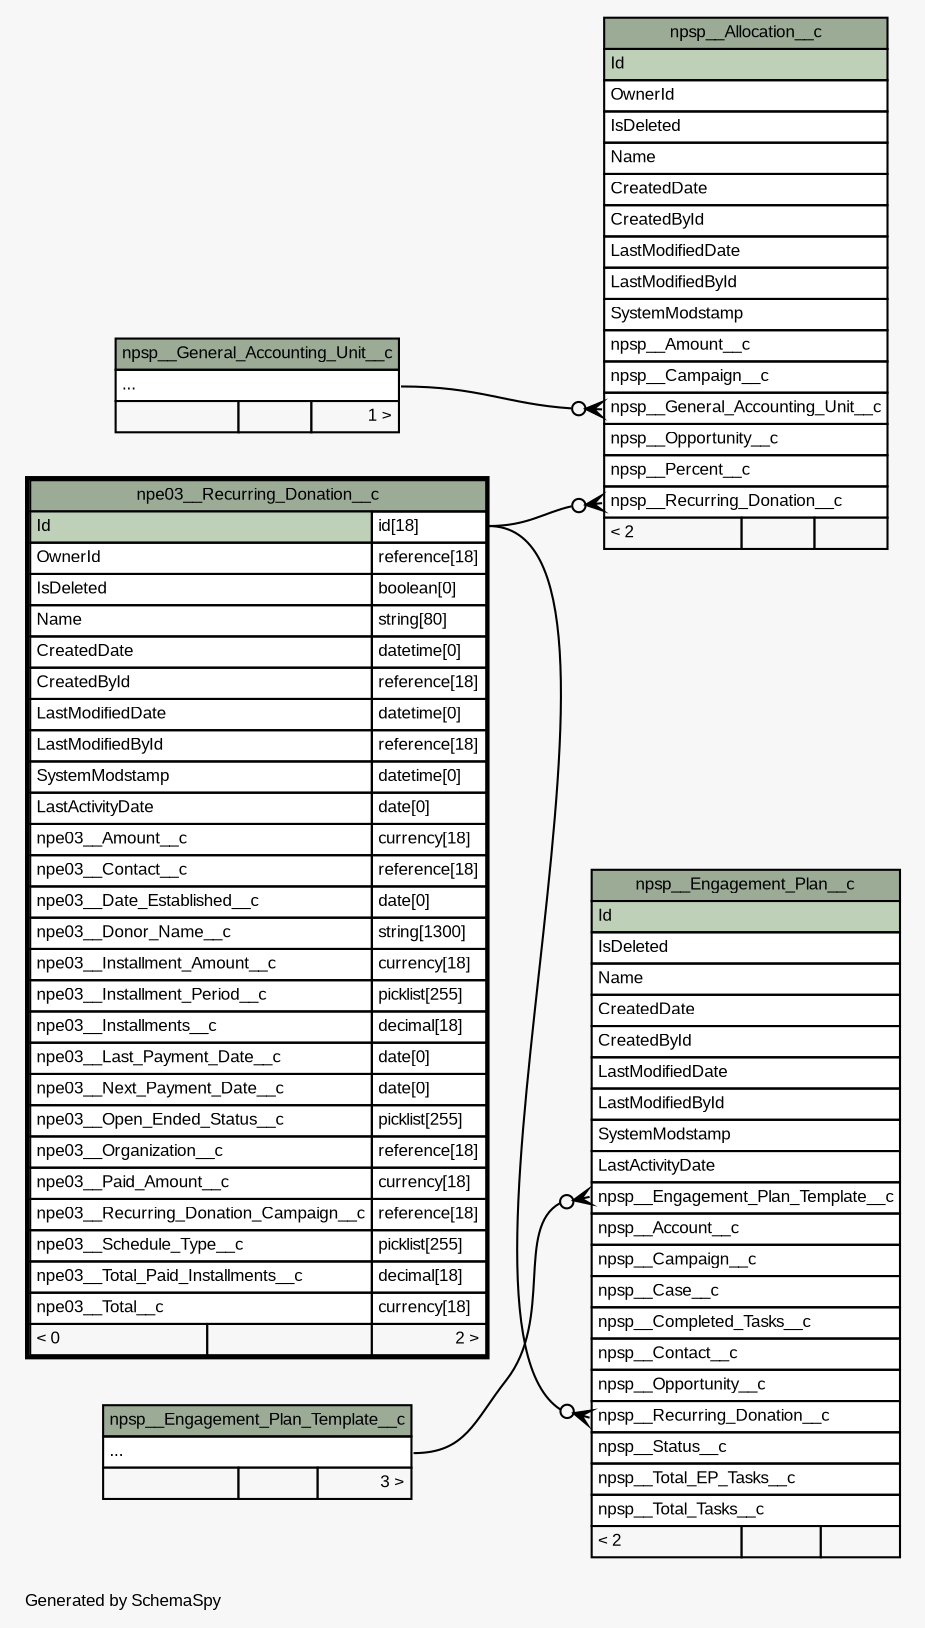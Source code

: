 // dot 2.40.1 on Mac OS X 10.12.6
// SchemaSpy rev 590
digraph "twoDegreesRelationshipsDiagram" {
  graph [
    rankdir="RL"
    bgcolor="#f7f7f7"
    label="\nGenerated by SchemaSpy"
    labeljust="l"
    nodesep="0.18"
    ranksep="0.46"
    fontname="Arial"
    fontsize="8"
  ];
  node [
    fontname="Arial"
    fontsize="8"
    shape="plaintext"
  ];
  edge [
    arrowsize="0.8"
  ];
  "npsp__Allocation__c":"npsp__General_Accounting_Unit__c":w -> "npsp__General_Accounting_Unit__c":"elipses":e [arrowhead=none dir=back arrowtail=crowodot];
  "npsp__Allocation__c":"npsp__Recurring_Donation__c":w -> "npe03__Recurring_Donation__c":"Id.type":e [arrowhead=none dir=back arrowtail=crowodot];
  "npsp__Engagement_Plan__c":"npsp__Engagement_Plan_Template__c":w -> "npsp__Engagement_Plan_Template__c":"elipses":e [arrowhead=none dir=back arrowtail=crowodot];
  "npsp__Engagement_Plan__c":"npsp__Recurring_Donation__c":w -> "npe03__Recurring_Donation__c":"Id.type":e [arrowhead=none dir=back arrowtail=crowodot];
  "npe03__Recurring_Donation__c" [
    label=<
    <TABLE BORDER="2" CELLBORDER="1" CELLSPACING="0" BGCOLOR="#ffffff">
      <TR><TD COLSPAN="3" BGCOLOR="#9bab96" ALIGN="CENTER">npe03__Recurring_Donation__c</TD></TR>
      <TR><TD PORT="Id" COLSPAN="2" BGCOLOR="#bed1b8" ALIGN="LEFT">Id</TD><TD PORT="Id.type" ALIGN="LEFT">id[18]</TD></TR>
      <TR><TD PORT="OwnerId" COLSPAN="2" ALIGN="LEFT">OwnerId</TD><TD PORT="OwnerId.type" ALIGN="LEFT">reference[18]</TD></TR>
      <TR><TD PORT="IsDeleted" COLSPAN="2" ALIGN="LEFT">IsDeleted</TD><TD PORT="IsDeleted.type" ALIGN="LEFT">boolean[0]</TD></TR>
      <TR><TD PORT="Name" COLSPAN="2" ALIGN="LEFT">Name</TD><TD PORT="Name.type" ALIGN="LEFT">string[80]</TD></TR>
      <TR><TD PORT="CreatedDate" COLSPAN="2" ALIGN="LEFT">CreatedDate</TD><TD PORT="CreatedDate.type" ALIGN="LEFT">datetime[0]</TD></TR>
      <TR><TD PORT="CreatedById" COLSPAN="2" ALIGN="LEFT">CreatedById</TD><TD PORT="CreatedById.type" ALIGN="LEFT">reference[18]</TD></TR>
      <TR><TD PORT="LastModifiedDate" COLSPAN="2" ALIGN="LEFT">LastModifiedDate</TD><TD PORT="LastModifiedDate.type" ALIGN="LEFT">datetime[0]</TD></TR>
      <TR><TD PORT="LastModifiedById" COLSPAN="2" ALIGN="LEFT">LastModifiedById</TD><TD PORT="LastModifiedById.type" ALIGN="LEFT">reference[18]</TD></TR>
      <TR><TD PORT="SystemModstamp" COLSPAN="2" ALIGN="LEFT">SystemModstamp</TD><TD PORT="SystemModstamp.type" ALIGN="LEFT">datetime[0]</TD></TR>
      <TR><TD PORT="LastActivityDate" COLSPAN="2" ALIGN="LEFT">LastActivityDate</TD><TD PORT="LastActivityDate.type" ALIGN="LEFT">date[0]</TD></TR>
      <TR><TD PORT="npe03__Amount__c" COLSPAN="2" ALIGN="LEFT">npe03__Amount__c</TD><TD PORT="npe03__Amount__c.type" ALIGN="LEFT">currency[18]</TD></TR>
      <TR><TD PORT="npe03__Contact__c" COLSPAN="2" ALIGN="LEFT">npe03__Contact__c</TD><TD PORT="npe03__Contact__c.type" ALIGN="LEFT">reference[18]</TD></TR>
      <TR><TD PORT="npe03__Date_Established__c" COLSPAN="2" ALIGN="LEFT">npe03__Date_Established__c</TD><TD PORT="npe03__Date_Established__c.type" ALIGN="LEFT">date[0]</TD></TR>
      <TR><TD PORT="npe03__Donor_Name__c" COLSPAN="2" ALIGN="LEFT">npe03__Donor_Name__c</TD><TD PORT="npe03__Donor_Name__c.type" ALIGN="LEFT">string[1300]</TD></TR>
      <TR><TD PORT="npe03__Installment_Amount__c" COLSPAN="2" ALIGN="LEFT">npe03__Installment_Amount__c</TD><TD PORT="npe03__Installment_Amount__c.type" ALIGN="LEFT">currency[18]</TD></TR>
      <TR><TD PORT="npe03__Installment_Period__c" COLSPAN="2" ALIGN="LEFT">npe03__Installment_Period__c</TD><TD PORT="npe03__Installment_Period__c.type" ALIGN="LEFT">picklist[255]</TD></TR>
      <TR><TD PORT="npe03__Installments__c" COLSPAN="2" ALIGN="LEFT">npe03__Installments__c</TD><TD PORT="npe03__Installments__c.type" ALIGN="LEFT">decimal[18]</TD></TR>
      <TR><TD PORT="npe03__Last_Payment_Date__c" COLSPAN="2" ALIGN="LEFT">npe03__Last_Payment_Date__c</TD><TD PORT="npe03__Last_Payment_Date__c.type" ALIGN="LEFT">date[0]</TD></TR>
      <TR><TD PORT="npe03__Next_Payment_Date__c" COLSPAN="2" ALIGN="LEFT">npe03__Next_Payment_Date__c</TD><TD PORT="npe03__Next_Payment_Date__c.type" ALIGN="LEFT">date[0]</TD></TR>
      <TR><TD PORT="npe03__Open_Ended_Status__c" COLSPAN="2" ALIGN="LEFT">npe03__Open_Ended_Status__c</TD><TD PORT="npe03__Open_Ended_Status__c.type" ALIGN="LEFT">picklist[255]</TD></TR>
      <TR><TD PORT="npe03__Organization__c" COLSPAN="2" ALIGN="LEFT">npe03__Organization__c</TD><TD PORT="npe03__Organization__c.type" ALIGN="LEFT">reference[18]</TD></TR>
      <TR><TD PORT="npe03__Paid_Amount__c" COLSPAN="2" ALIGN="LEFT">npe03__Paid_Amount__c</TD><TD PORT="npe03__Paid_Amount__c.type" ALIGN="LEFT">currency[18]</TD></TR>
      <TR><TD PORT="npe03__Recurring_Donation_Campaign__c" COLSPAN="2" ALIGN="LEFT">npe03__Recurring_Donation_Campaign__c</TD><TD PORT="npe03__Recurring_Donation_Campaign__c.type" ALIGN="LEFT">reference[18]</TD></TR>
      <TR><TD PORT="npe03__Schedule_Type__c" COLSPAN="2" ALIGN="LEFT">npe03__Schedule_Type__c</TD><TD PORT="npe03__Schedule_Type__c.type" ALIGN="LEFT">picklist[255]</TD></TR>
      <TR><TD PORT="npe03__Total_Paid_Installments__c" COLSPAN="2" ALIGN="LEFT">npe03__Total_Paid_Installments__c</TD><TD PORT="npe03__Total_Paid_Installments__c.type" ALIGN="LEFT">decimal[18]</TD></TR>
      <TR><TD PORT="npe03__Total__c" COLSPAN="2" ALIGN="LEFT">npe03__Total__c</TD><TD PORT="npe03__Total__c.type" ALIGN="LEFT">currency[18]</TD></TR>
      <TR><TD ALIGN="LEFT" BGCOLOR="#f7f7f7">&lt; 0</TD><TD ALIGN="RIGHT" BGCOLOR="#f7f7f7">  </TD><TD ALIGN="RIGHT" BGCOLOR="#f7f7f7">2 &gt;</TD></TR>
    </TABLE>>
    URL="npe03__Recurring_Donation__c.html"
    tooltip="npe03__Recurring_Donation__c"
  ];
  "npsp__Allocation__c" [
    label=<
    <TABLE BORDER="0" CELLBORDER="1" CELLSPACING="0" BGCOLOR="#ffffff">
      <TR><TD COLSPAN="3" BGCOLOR="#9bab96" ALIGN="CENTER">npsp__Allocation__c</TD></TR>
      <TR><TD PORT="Id" COLSPAN="3" BGCOLOR="#bed1b8" ALIGN="LEFT">Id</TD></TR>
      <TR><TD PORT="OwnerId" COLSPAN="3" ALIGN="LEFT">OwnerId</TD></TR>
      <TR><TD PORT="IsDeleted" COLSPAN="3" ALIGN="LEFT">IsDeleted</TD></TR>
      <TR><TD PORT="Name" COLSPAN="3" ALIGN="LEFT">Name</TD></TR>
      <TR><TD PORT="CreatedDate" COLSPAN="3" ALIGN="LEFT">CreatedDate</TD></TR>
      <TR><TD PORT="CreatedById" COLSPAN="3" ALIGN="LEFT">CreatedById</TD></TR>
      <TR><TD PORT="LastModifiedDate" COLSPAN="3" ALIGN="LEFT">LastModifiedDate</TD></TR>
      <TR><TD PORT="LastModifiedById" COLSPAN="3" ALIGN="LEFT">LastModifiedById</TD></TR>
      <TR><TD PORT="SystemModstamp" COLSPAN="3" ALIGN="LEFT">SystemModstamp</TD></TR>
      <TR><TD PORT="npsp__Amount__c" COLSPAN="3" ALIGN="LEFT">npsp__Amount__c</TD></TR>
      <TR><TD PORT="npsp__Campaign__c" COLSPAN="3" ALIGN="LEFT">npsp__Campaign__c</TD></TR>
      <TR><TD PORT="npsp__General_Accounting_Unit__c" COLSPAN="3" ALIGN="LEFT">npsp__General_Accounting_Unit__c</TD></TR>
      <TR><TD PORT="npsp__Opportunity__c" COLSPAN="3" ALIGN="LEFT">npsp__Opportunity__c</TD></TR>
      <TR><TD PORT="npsp__Percent__c" COLSPAN="3" ALIGN="LEFT">npsp__Percent__c</TD></TR>
      <TR><TD PORT="npsp__Recurring_Donation__c" COLSPAN="3" ALIGN="LEFT">npsp__Recurring_Donation__c</TD></TR>
      <TR><TD ALIGN="LEFT" BGCOLOR="#f7f7f7">&lt; 2</TD><TD ALIGN="RIGHT" BGCOLOR="#f7f7f7">  </TD><TD ALIGN="RIGHT" BGCOLOR="#f7f7f7">  </TD></TR>
    </TABLE>>
    URL="npsp__Allocation__c.html"
    tooltip="npsp__Allocation__c"
  ];
  "npsp__Engagement_Plan__c" [
    label=<
    <TABLE BORDER="0" CELLBORDER="1" CELLSPACING="0" BGCOLOR="#ffffff">
      <TR><TD COLSPAN="3" BGCOLOR="#9bab96" ALIGN="CENTER">npsp__Engagement_Plan__c</TD></TR>
      <TR><TD PORT="Id" COLSPAN="3" BGCOLOR="#bed1b8" ALIGN="LEFT">Id</TD></TR>
      <TR><TD PORT="IsDeleted" COLSPAN="3" ALIGN="LEFT">IsDeleted</TD></TR>
      <TR><TD PORT="Name" COLSPAN="3" ALIGN="LEFT">Name</TD></TR>
      <TR><TD PORT="CreatedDate" COLSPAN="3" ALIGN="LEFT">CreatedDate</TD></TR>
      <TR><TD PORT="CreatedById" COLSPAN="3" ALIGN="LEFT">CreatedById</TD></TR>
      <TR><TD PORT="LastModifiedDate" COLSPAN="3" ALIGN="LEFT">LastModifiedDate</TD></TR>
      <TR><TD PORT="LastModifiedById" COLSPAN="3" ALIGN="LEFT">LastModifiedById</TD></TR>
      <TR><TD PORT="SystemModstamp" COLSPAN="3" ALIGN="LEFT">SystemModstamp</TD></TR>
      <TR><TD PORT="LastActivityDate" COLSPAN="3" ALIGN="LEFT">LastActivityDate</TD></TR>
      <TR><TD PORT="npsp__Engagement_Plan_Template__c" COLSPAN="3" ALIGN="LEFT">npsp__Engagement_Plan_Template__c</TD></TR>
      <TR><TD PORT="npsp__Account__c" COLSPAN="3" ALIGN="LEFT">npsp__Account__c</TD></TR>
      <TR><TD PORT="npsp__Campaign__c" COLSPAN="3" ALIGN="LEFT">npsp__Campaign__c</TD></TR>
      <TR><TD PORT="npsp__Case__c" COLSPAN="3" ALIGN="LEFT">npsp__Case__c</TD></TR>
      <TR><TD PORT="npsp__Completed_Tasks__c" COLSPAN="3" ALIGN="LEFT">npsp__Completed_Tasks__c</TD></TR>
      <TR><TD PORT="npsp__Contact__c" COLSPAN="3" ALIGN="LEFT">npsp__Contact__c</TD></TR>
      <TR><TD PORT="npsp__Opportunity__c" COLSPAN="3" ALIGN="LEFT">npsp__Opportunity__c</TD></TR>
      <TR><TD PORT="npsp__Recurring_Donation__c" COLSPAN="3" ALIGN="LEFT">npsp__Recurring_Donation__c</TD></TR>
      <TR><TD PORT="npsp__Status__c" COLSPAN="3" ALIGN="LEFT">npsp__Status__c</TD></TR>
      <TR><TD PORT="npsp__Total_EP_Tasks__c" COLSPAN="3" ALIGN="LEFT">npsp__Total_EP_Tasks__c</TD></TR>
      <TR><TD PORT="npsp__Total_Tasks__c" COLSPAN="3" ALIGN="LEFT">npsp__Total_Tasks__c</TD></TR>
      <TR><TD ALIGN="LEFT" BGCOLOR="#f7f7f7">&lt; 2</TD><TD ALIGN="RIGHT" BGCOLOR="#f7f7f7">  </TD><TD ALIGN="RIGHT" BGCOLOR="#f7f7f7">  </TD></TR>
    </TABLE>>
    URL="npsp__Engagement_Plan__c.html"
    tooltip="npsp__Engagement_Plan__c"
  ];
  "npsp__Engagement_Plan_Template__c" [
    label=<
    <TABLE BORDER="0" CELLBORDER="1" CELLSPACING="0" BGCOLOR="#ffffff">
      <TR><TD COLSPAN="3" BGCOLOR="#9bab96" ALIGN="CENTER">npsp__Engagement_Plan_Template__c</TD></TR>
      <TR><TD PORT="elipses" COLSPAN="3" ALIGN="LEFT">...</TD></TR>
      <TR><TD ALIGN="LEFT" BGCOLOR="#f7f7f7">  </TD><TD ALIGN="RIGHT" BGCOLOR="#f7f7f7">  </TD><TD ALIGN="RIGHT" BGCOLOR="#f7f7f7">3 &gt;</TD></TR>
    </TABLE>>
    URL="npsp__Engagement_Plan_Template__c.html"
    tooltip="npsp__Engagement_Plan_Template__c"
  ];
  "npsp__General_Accounting_Unit__c" [
    label=<
    <TABLE BORDER="0" CELLBORDER="1" CELLSPACING="0" BGCOLOR="#ffffff">
      <TR><TD COLSPAN="3" BGCOLOR="#9bab96" ALIGN="CENTER">npsp__General_Accounting_Unit__c</TD></TR>
      <TR><TD PORT="elipses" COLSPAN="3" ALIGN="LEFT">...</TD></TR>
      <TR><TD ALIGN="LEFT" BGCOLOR="#f7f7f7">  </TD><TD ALIGN="RIGHT" BGCOLOR="#f7f7f7">  </TD><TD ALIGN="RIGHT" BGCOLOR="#f7f7f7">1 &gt;</TD></TR>
    </TABLE>>
    URL="npsp__General_Accounting_Unit__c.html"
    tooltip="npsp__General_Accounting_Unit__c"
  ];
}
